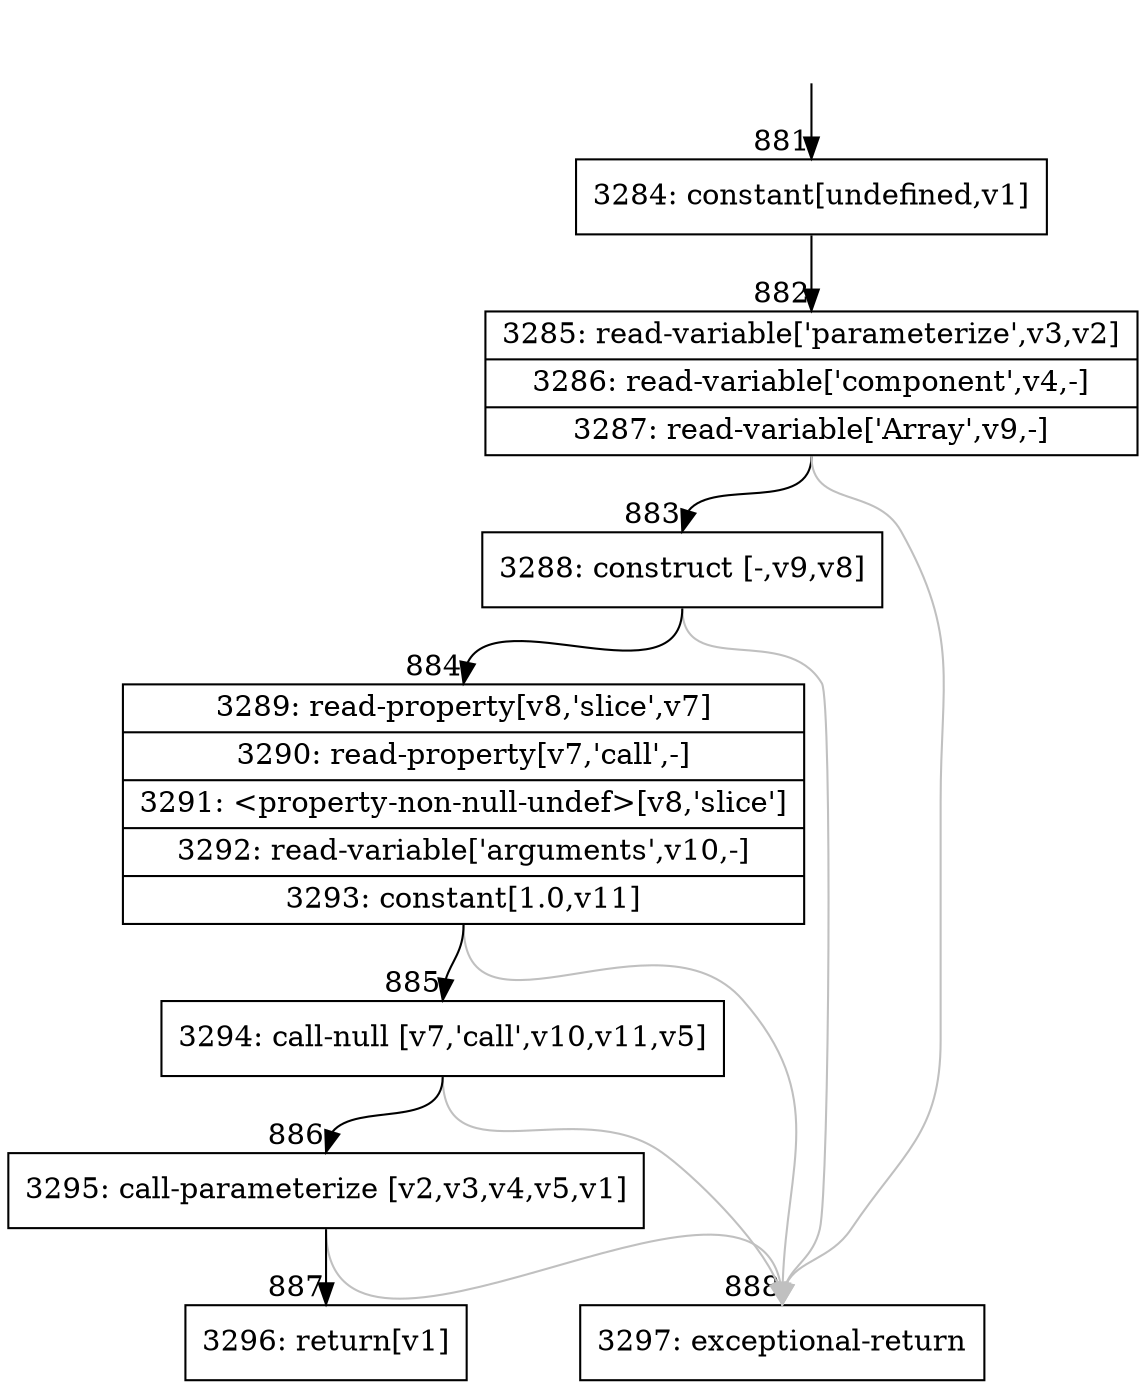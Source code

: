 digraph {
rankdir="TD"
BB_entry27[shape=none,label=""];
BB_entry27 -> BB881 [tailport=s, headport=n, headlabel="    881"]
BB881 [shape=record label="{3284: constant[undefined,v1]}" ] 
BB881 -> BB882 [tailport=s, headport=n, headlabel="      882"]
BB882 [shape=record label="{3285: read-variable['parameterize',v3,v2]|3286: read-variable['component',v4,-]|3287: read-variable['Array',v9,-]}" ] 
BB882 -> BB883 [tailport=s, headport=n, headlabel="      883"]
BB882 -> BB888 [tailport=s, headport=n, color=gray, headlabel="      888"]
BB883 [shape=record label="{3288: construct [-,v9,v8]}" ] 
BB883 -> BB884 [tailport=s, headport=n, headlabel="      884"]
BB883 -> BB888 [tailport=s, headport=n, color=gray]
BB884 [shape=record label="{3289: read-property[v8,'slice',v7]|3290: read-property[v7,'call',-]|3291: \<property-non-null-undef\>[v8,'slice']|3292: read-variable['arguments',v10,-]|3293: constant[1.0,v11]}" ] 
BB884 -> BB885 [tailport=s, headport=n, headlabel="      885"]
BB884 -> BB888 [tailport=s, headport=n, color=gray]
BB885 [shape=record label="{3294: call-null [v7,'call',v10,v11,v5]}" ] 
BB885 -> BB886 [tailport=s, headport=n, headlabel="      886"]
BB885 -> BB888 [tailport=s, headport=n, color=gray]
BB886 [shape=record label="{3295: call-parameterize [v2,v3,v4,v5,v1]}" ] 
BB886 -> BB887 [tailport=s, headport=n, headlabel="      887"]
BB886 -> BB888 [tailport=s, headport=n, color=gray]
BB887 [shape=record label="{3296: return[v1]}" ] 
BB888 [shape=record label="{3297: exceptional-return}" ] 
//#$~ 566
}
